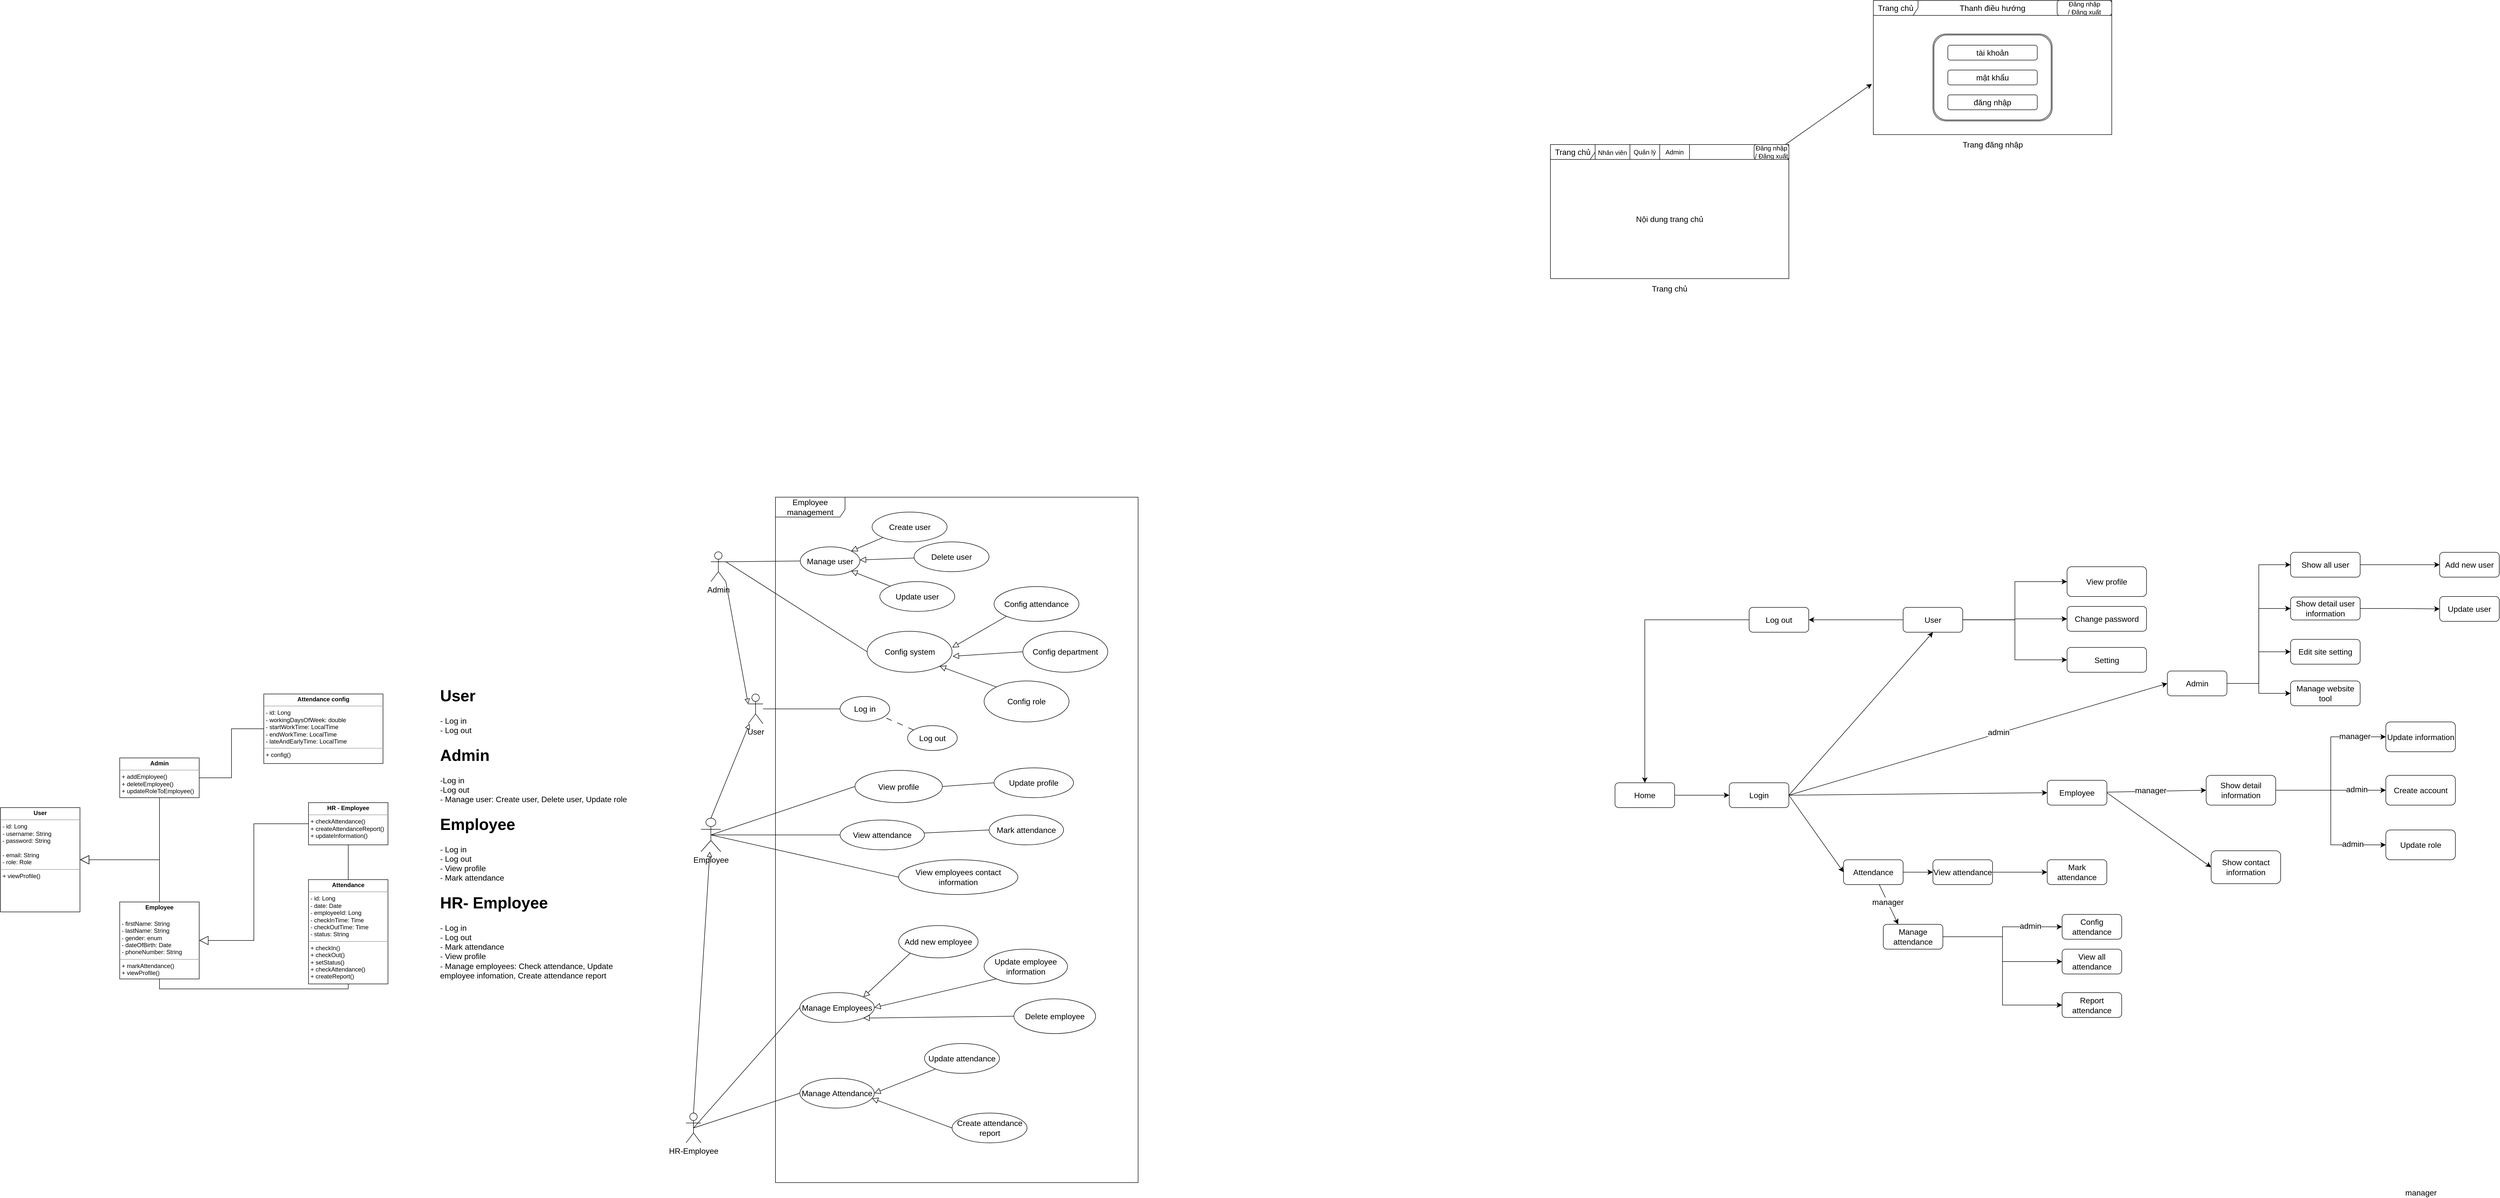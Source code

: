 <mxfile version="21.6.9" type="github">
  <diagram name="Page-1" id="yYdE8fevcW1kotKpUtS1">
    <mxGraphModel dx="3750" dy="1858" grid="1" gridSize="10" guides="1" tooltips="1" connect="1" arrows="1" fold="1" page="0" pageScale="1" pageWidth="850" pageHeight="1100" math="0" shadow="0">
      <root>
        <mxCell id="0" />
        <mxCell id="1" parent="0" />
        <mxCell id="azzmEiPG0c4EjMa-7jpn-20" style="rounded=0;orthogonalLoop=1;jettySize=auto;html=1;entryX=0;entryY=0.333;entryDx=0;entryDy=0;entryPerimeter=0;fontSize=12;startSize=8;endSize=8;endArrow=block;endFill=0;exitX=1;exitY=1;exitDx=0;exitDy=0;exitPerimeter=0;" parent="1" source="azzmEiPG0c4EjMa-7jpn-1" target="azzmEiPG0c4EjMa-7jpn-2" edge="1">
          <mxGeometry relative="1" as="geometry" />
        </mxCell>
        <mxCell id="azzmEiPG0c4EjMa-7jpn-23" style="edgeStyle=none;curved=1;rounded=0;orthogonalLoop=1;jettySize=auto;html=1;exitX=1;exitY=0.333;exitDx=0;exitDy=0;exitPerimeter=0;entryX=0;entryY=0.5;entryDx=0;entryDy=0;fontSize=12;startSize=8;endSize=8;endArrow=none;endFill=0;" parent="1" source="azzmEiPG0c4EjMa-7jpn-1" target="azzmEiPG0c4EjMa-7jpn-22" edge="1">
          <mxGeometry relative="1" as="geometry">
            <mxPoint x="-410" y="633.5" as="sourcePoint" />
          </mxGeometry>
        </mxCell>
        <mxCell id="0ZDP7mP9zb8yZb6EwsvK-36" style="edgeStyle=none;curved=1;rounded=0;orthogonalLoop=1;jettySize=auto;html=1;exitX=1;exitY=0.333;exitDx=0;exitDy=0;exitPerimeter=0;entryX=0;entryY=0.5;entryDx=0;entryDy=0;fontSize=12;startSize=8;endSize=8;endArrow=none;endFill=0;" parent="1" source="azzmEiPG0c4EjMa-7jpn-1" target="0ZDP7mP9zb8yZb6EwsvK-35" edge="1">
          <mxGeometry relative="1" as="geometry" />
        </mxCell>
        <mxCell id="azzmEiPG0c4EjMa-7jpn-1" value="Admin&lt;br&gt;" style="shape=umlActor;verticalLabelPosition=bottom;verticalAlign=top;html=1;outlineConnect=0;fontSize=16;" parent="1" vertex="1">
          <mxGeometry x="-440" y="370" width="30" height="60" as="geometry" />
        </mxCell>
        <mxCell id="azzmEiPG0c4EjMa-7jpn-2" value="User" style="shape=umlActor;verticalLabelPosition=bottom;verticalAlign=top;html=1;outlineConnect=0;fontSize=16;" parent="1" vertex="1">
          <mxGeometry x="-365" y="656.25" width="30" height="60" as="geometry" />
        </mxCell>
        <mxCell id="azzmEiPG0c4EjMa-7jpn-21" style="rounded=0;orthogonalLoop=1;jettySize=auto;html=1;exitX=0.5;exitY=0;exitDx=0;exitDy=0;exitPerimeter=0;fontSize=12;startSize=8;endSize=8;endArrow=block;endFill=0;" parent="1" source="azzmEiPG0c4EjMa-7jpn-5" target="azzmEiPG0c4EjMa-7jpn-2" edge="1">
          <mxGeometry relative="1" as="geometry" />
        </mxCell>
        <mxCell id="0ZDP7mP9zb8yZb6EwsvK-33" style="edgeStyle=none;curved=1;rounded=0;orthogonalLoop=1;jettySize=auto;html=1;exitX=0.5;exitY=0.5;exitDx=0;exitDy=0;exitPerimeter=0;fontSize=12;startSize=8;endSize=8;endArrow=none;endFill=0;" parent="1" source="azzmEiPG0c4EjMa-7jpn-5" target="0ZDP7mP9zb8yZb6EwsvK-32" edge="1">
          <mxGeometry relative="1" as="geometry" />
        </mxCell>
        <mxCell id="iLBCfJWi0I3d8sN683ho-17" style="edgeStyle=none;curved=1;rounded=0;orthogonalLoop=1;jettySize=auto;html=1;exitX=0.5;exitY=0.5;exitDx=0;exitDy=0;exitPerimeter=0;entryX=0;entryY=0.5;entryDx=0;entryDy=0;fontSize=12;startSize=8;endSize=8;endArrow=none;endFill=0;" edge="1" parent="1" source="azzmEiPG0c4EjMa-7jpn-5" target="iLBCfJWi0I3d8sN683ho-16">
          <mxGeometry relative="1" as="geometry" />
        </mxCell>
        <mxCell id="azzmEiPG0c4EjMa-7jpn-5" value="Employee" style="shape=umlActor;verticalLabelPosition=bottom;verticalAlign=top;html=1;outlineConnect=0;fontSize=16;" parent="1" vertex="1">
          <mxGeometry x="-460" y="906.25" width="40" height="67.5" as="geometry" />
        </mxCell>
        <mxCell id="azzmEiPG0c4EjMa-7jpn-19" style="edgeStyle=none;curved=1;rounded=0;orthogonalLoop=1;jettySize=auto;html=1;exitX=0;exitY=0.5;exitDx=0;exitDy=0;fontSize=12;startSize=8;endSize=8;endArrow=none;endFill=0;" parent="1" source="azzmEiPG0c4EjMa-7jpn-10" target="azzmEiPG0c4EjMa-7jpn-2" edge="1">
          <mxGeometry relative="1" as="geometry" />
        </mxCell>
        <mxCell id="azzmEiPG0c4EjMa-7jpn-10" value="Log in" style="ellipse;whiteSpace=wrap;html=1;fontSize=16;" parent="1" vertex="1">
          <mxGeometry x="-180" y="661.25" width="100" height="50" as="geometry" />
        </mxCell>
        <mxCell id="azzmEiPG0c4EjMa-7jpn-17" style="edgeStyle=none;curved=1;rounded=0;orthogonalLoop=1;jettySize=auto;html=1;exitX=0.5;exitY=0;exitDx=0;exitDy=0;exitPerimeter=0;fontSize=12;startSize=8;endSize=8;endArrow=block;endFill=0;" parent="1" source="azzmEiPG0c4EjMa-7jpn-12" target="azzmEiPG0c4EjMa-7jpn-5" edge="1">
          <mxGeometry relative="1" as="geometry">
            <mxPoint x="-357" y="1397.5" as="sourcePoint" />
            <mxPoint x="-357" y="1197.5" as="targetPoint" />
          </mxGeometry>
        </mxCell>
        <mxCell id="iLBCfJWi0I3d8sN683ho-30" style="edgeStyle=none;curved=1;rounded=0;orthogonalLoop=1;jettySize=auto;html=1;exitX=0.5;exitY=0.5;exitDx=0;exitDy=0;exitPerimeter=0;entryX=0;entryY=0.5;entryDx=0;entryDy=0;fontSize=12;startSize=8;endSize=8;endArrow=none;endFill=0;" edge="1" parent="1" source="azzmEiPG0c4EjMa-7jpn-12" target="iLBCfJWi0I3d8sN683ho-23">
          <mxGeometry relative="1" as="geometry" />
        </mxCell>
        <mxCell id="azzmEiPG0c4EjMa-7jpn-12" value="HR-Employee&lt;br&gt;" style="shape=umlActor;verticalLabelPosition=bottom;verticalAlign=top;html=1;outlineConnect=0;fontSize=16;" parent="1" vertex="1">
          <mxGeometry x="-490" y="1500" width="30" height="60" as="geometry" />
        </mxCell>
        <mxCell id="azzmEiPG0c4EjMa-7jpn-13" value="Manage Employees" style="ellipse;whiteSpace=wrap;html=1;fontSize=16;" parent="1" vertex="1">
          <mxGeometry x="-261" y="1257.5" width="150" height="60" as="geometry" />
        </mxCell>
        <mxCell id="azzmEiPG0c4EjMa-7jpn-15" value="" style="endArrow=none;html=1;rounded=0;fontSize=12;startSize=8;endSize=8;curved=1;exitX=0.5;exitY=0.5;exitDx=0;exitDy=0;exitPerimeter=0;entryX=0;entryY=0.5;entryDx=0;entryDy=0;" parent="1" source="azzmEiPG0c4EjMa-7jpn-12" target="azzmEiPG0c4EjMa-7jpn-13" edge="1">
          <mxGeometry width="50" height="50" relative="1" as="geometry">
            <mxPoint x="-291" y="1287.5" as="sourcePoint" />
            <mxPoint x="-241" y="1237.5" as="targetPoint" />
          </mxGeometry>
        </mxCell>
        <mxCell id="azzmEiPG0c4EjMa-7jpn-22" value="Manage user" style="ellipse;whiteSpace=wrap;html=1;fontSize=16;" parent="1" vertex="1">
          <mxGeometry x="-260" y="360" width="120" height="57" as="geometry" />
        </mxCell>
        <mxCell id="azzmEiPG0c4EjMa-7jpn-29" value="Update attendance" style="ellipse;whiteSpace=wrap;html=1;fontSize=16;" parent="1" vertex="1">
          <mxGeometry x="-10" y="1360" width="151" height="60" as="geometry" />
        </mxCell>
        <mxCell id="azzmEiPG0c4EjMa-7jpn-30" style="edgeStyle=none;curved=1;rounded=0;orthogonalLoop=1;jettySize=auto;html=1;exitX=0.5;exitY=1;exitDx=0;exitDy=0;fontSize=12;startSize=8;endSize=8;" parent="1" source="azzmEiPG0c4EjMa-7jpn-13" target="azzmEiPG0c4EjMa-7jpn-13" edge="1">
          <mxGeometry relative="1" as="geometry" />
        </mxCell>
        <mxCell id="azzmEiPG0c4EjMa-7jpn-35" style="edgeStyle=none;curved=1;rounded=0;orthogonalLoop=1;jettySize=auto;html=1;entryX=1;entryY=0.5;entryDx=0;entryDy=0;fontSize=12;startSize=8;endSize=10;endArrow=block;endFill=0;exitX=0;exitY=1;exitDx=0;exitDy=0;" parent="1" source="azzmEiPG0c4EjMa-7jpn-34" target="azzmEiPG0c4EjMa-7jpn-13" edge="1">
          <mxGeometry relative="1" as="geometry" />
        </mxCell>
        <mxCell id="azzmEiPG0c4EjMa-7jpn-34" value="Update employee information" style="ellipse;whiteSpace=wrap;html=1;fontSize=16;" parent="1" vertex="1">
          <mxGeometry x="110" y="1170" width="168" height="70" as="geometry" />
        </mxCell>
        <mxCell id="azzmEiPG0c4EjMa-7jpn-36" value="Create attendance report" style="ellipse;whiteSpace=wrap;html=1;fontSize=16;" parent="1" vertex="1">
          <mxGeometry x="45.5" y="1500" width="151" height="60" as="geometry" />
        </mxCell>
        <mxCell id="azzmEiPG0c4EjMa-7jpn-38" value="Mark attendance" style="ellipse;whiteSpace=wrap;html=1;fontSize=16;" parent="1" vertex="1">
          <mxGeometry x="120" y="900" width="150" height="60" as="geometry" />
        </mxCell>
        <mxCell id="azzmEiPG0c4EjMa-7jpn-48" style="edgeStyle=none;curved=1;rounded=0;orthogonalLoop=1;jettySize=auto;html=1;exitX=0;exitY=1;exitDx=0;exitDy=0;entryX=1;entryY=0;entryDx=0;entryDy=0;fontSize=12;startSize=8;endSize=10;endArrow=block;endFill=0;" parent="1" source="azzmEiPG0c4EjMa-7jpn-44" target="azzmEiPG0c4EjMa-7jpn-22" edge="1">
          <mxGeometry relative="1" as="geometry" />
        </mxCell>
        <mxCell id="azzmEiPG0c4EjMa-7jpn-44" value="Create user" style="ellipse;whiteSpace=wrap;html=1;fontSize=16;" parent="1" vertex="1">
          <mxGeometry x="-115.5" y="290" width="151" height="60" as="geometry" />
        </mxCell>
        <mxCell id="azzmEiPG0c4EjMa-7jpn-49" style="edgeStyle=none;curved=1;rounded=0;orthogonalLoop=1;jettySize=auto;html=1;fontSize=12;startSize=8;endSize=10;endArrow=block;endFill=0;" parent="1" source="azzmEiPG0c4EjMa-7jpn-45" target="azzmEiPG0c4EjMa-7jpn-22" edge="1">
          <mxGeometry relative="1" as="geometry" />
        </mxCell>
        <mxCell id="azzmEiPG0c4EjMa-7jpn-45" value="Delete user" style="ellipse;whiteSpace=wrap;html=1;fontSize=16;" parent="1" vertex="1">
          <mxGeometry x="-31" y="350" width="151" height="60" as="geometry" />
        </mxCell>
        <mxCell id="azzmEiPG0c4EjMa-7jpn-51" style="edgeStyle=none;curved=1;rounded=0;orthogonalLoop=1;jettySize=auto;html=1;fontSize=12;startSize=8;endSize=8;endArrow=none;endFill=0;dashed=1;dashPattern=12 12;" parent="1" source="azzmEiPG0c4EjMa-7jpn-50" target="azzmEiPG0c4EjMa-7jpn-10" edge="1">
          <mxGeometry relative="1" as="geometry" />
        </mxCell>
        <mxCell id="azzmEiPG0c4EjMa-7jpn-50" value="Log out" style="ellipse;whiteSpace=wrap;html=1;fontSize=16;" parent="1" vertex="1">
          <mxGeometry x="-44" y="720" width="100" height="50" as="geometry" />
        </mxCell>
        <mxCell id="azzmEiPG0c4EjMa-7jpn-56" style="edgeStyle=none;curved=1;rounded=0;orthogonalLoop=1;jettySize=auto;html=1;entryX=0.5;entryY=0.5;entryDx=0;entryDy=0;entryPerimeter=0;fontSize=12;startSize=8;endSize=8;endArrow=none;endFill=0;exitX=0;exitY=0.5;exitDx=0;exitDy=0;" parent="1" source="azzmEiPG0c4EjMa-7jpn-55" target="azzmEiPG0c4EjMa-7jpn-5" edge="1">
          <mxGeometry relative="1" as="geometry" />
        </mxCell>
        <mxCell id="iLBCfJWi0I3d8sN683ho-14" style="edgeStyle=none;curved=1;rounded=0;orthogonalLoop=1;jettySize=auto;html=1;exitX=1;exitY=0.5;exitDx=0;exitDy=0;entryX=0;entryY=0.5;entryDx=0;entryDy=0;fontSize=12;startSize=8;endSize=8;endArrow=none;endFill=0;" edge="1" parent="1" source="azzmEiPG0c4EjMa-7jpn-55" target="iLBCfJWi0I3d8sN683ho-13">
          <mxGeometry relative="1" as="geometry" />
        </mxCell>
        <mxCell id="azzmEiPG0c4EjMa-7jpn-55" value="View profile" style="ellipse;whiteSpace=wrap;html=1;fontSize=16;" parent="1" vertex="1">
          <mxGeometry x="-150" y="810" width="176" height="65" as="geometry" />
        </mxCell>
        <mxCell id="azzmEiPG0c4EjMa-7jpn-58" style="edgeStyle=none;curved=1;rounded=0;orthogonalLoop=1;jettySize=auto;html=1;entryX=1;entryY=1;entryDx=0;entryDy=0;fontSize=12;startSize=8;endSize=10;endArrow=block;endFill=0;" parent="1" source="azzmEiPG0c4EjMa-7jpn-57" target="azzmEiPG0c4EjMa-7jpn-22" edge="1">
          <mxGeometry relative="1" as="geometry" />
        </mxCell>
        <mxCell id="azzmEiPG0c4EjMa-7jpn-57" value="Update user" style="ellipse;whiteSpace=wrap;html=1;fontSize=16;" parent="1" vertex="1">
          <mxGeometry x="-100" y="430" width="151" height="60" as="geometry" />
        </mxCell>
        <mxCell id="azzmEiPG0c4EjMa-7jpn-60" value="Employee management" style="shape=umlFrame;whiteSpace=wrap;html=1;pointerEvents=0;fontSize=16;width=140;height=40;" parent="1" vertex="1">
          <mxGeometry x="-310" y="260" width="730" height="1380" as="geometry" />
        </mxCell>
        <mxCell id="azzmEiPG0c4EjMa-7jpn-63" value="&lt;h1 style=&quot;border-color: var(--border-color);&quot;&gt;User&lt;/h1&gt;&lt;div&gt;- Log in&lt;/div&gt;&lt;div&gt;- Log out&lt;/div&gt;&lt;h1&gt;Admin&lt;/h1&gt;&lt;div&gt;-Log in&lt;/div&gt;&lt;div&gt;-Log out&lt;/div&gt;&lt;div&gt;- Manage user: Create user, Delete user, Update role&lt;br&gt;&lt;h1 style=&quot;border-color: var(--border-color);&quot;&gt;Employee&lt;/h1&gt;&lt;/div&gt;&lt;div&gt;- Log in&lt;/div&gt;&lt;div&gt;- Log out&lt;/div&gt;&lt;div&gt;- View profile&lt;/div&gt;&lt;div&gt;- Mark attendance&lt;/div&gt;&lt;div&gt;&lt;h1 style=&quot;border-color: var(--border-color);&quot;&gt;HR- Employee&lt;/h1&gt;&lt;/div&gt;&lt;div&gt;- Log in&lt;/div&gt;&lt;div&gt;- Log out&lt;/div&gt;&lt;div&gt;- Mark attendance&lt;/div&gt;&lt;div&gt;- View profile&lt;/div&gt;&lt;div&gt;- Manage employees: Check attendance, Update employee infomation, Create attendance report&lt;/div&gt;" style="text;html=1;strokeColor=none;fillColor=none;spacing=5;spacingTop=-20;whiteSpace=wrap;overflow=hidden;rounded=0;fontSize=16;" parent="1" vertex="1">
          <mxGeometry x="-990" y="630" width="410" height="620" as="geometry" />
        </mxCell>
        <mxCell id="0ZDP7mP9zb8yZb6EwsvK-1" value="&lt;p style=&quot;margin:0px;margin-top:4px;text-align:center;&quot;&gt;&lt;b&gt;User&lt;/b&gt;&lt;/p&gt;&lt;hr size=&quot;1&quot;&gt;&lt;p style=&quot;margin:0px;margin-left:4px;&quot;&gt;- id: Long&lt;/p&gt;&lt;p style=&quot;margin:0px;margin-left:4px;&quot;&gt;- username: String&lt;/p&gt;&lt;p style=&quot;margin:0px;margin-left:4px;&quot;&gt;- password: String&lt;/p&gt;&lt;p style=&quot;margin:0px;margin-left:4px;&quot;&gt;&lt;br&gt;&lt;/p&gt;&lt;p style=&quot;margin:0px;margin-left:4px;&quot;&gt;- email: String&lt;/p&gt;&lt;p style=&quot;margin:0px;margin-left:4px;&quot;&gt;- role: Role&lt;/p&gt;&lt;hr size=&quot;1&quot;&gt;&lt;p style=&quot;margin:0px;margin-left:4px;&quot;&gt;+ viewProfile()&lt;/p&gt;" style="verticalAlign=top;align=left;overflow=fill;fontSize=12;fontFamily=Helvetica;html=1;whiteSpace=wrap;" parent="1" vertex="1">
          <mxGeometry x="-1870" y="885" width="160" height="210" as="geometry" />
        </mxCell>
        <mxCell id="0ZDP7mP9zb8yZb6EwsvK-38" style="edgeStyle=orthogonalEdgeStyle;rounded=0;orthogonalLoop=1;jettySize=auto;html=1;exitX=1;exitY=0.5;exitDx=0;exitDy=0;entryX=0;entryY=0.5;entryDx=0;entryDy=0;fontSize=12;startSize=8;endSize=8;endArrow=none;endFill=0;" parent="1" source="0ZDP7mP9zb8yZb6EwsvK-2" target="0ZDP7mP9zb8yZb6EwsvK-37" edge="1">
          <mxGeometry relative="1" as="geometry" />
        </mxCell>
        <mxCell id="0ZDP7mP9zb8yZb6EwsvK-2" value="&lt;p style=&quot;margin:0px;margin-top:4px;text-align:center;&quot;&gt;&lt;b&gt;Admin&lt;/b&gt;&lt;/p&gt;&lt;hr size=&quot;1&quot;&gt;&lt;p style=&quot;margin:0px;margin-left:4px;&quot;&gt;+ addEmployee()&lt;/p&gt;&lt;p style=&quot;margin:0px;margin-left:4px;&quot;&gt;+ deleteEmployee()&lt;br&gt;&lt;/p&gt;&lt;p style=&quot;margin:0px;margin-left:4px;&quot;&gt;+ updateRoleToEmployee()&lt;br&gt;&lt;/p&gt;" style="verticalAlign=top;align=left;overflow=fill;fontSize=12;fontFamily=Helvetica;html=1;whiteSpace=wrap;" parent="1" vertex="1">
          <mxGeometry x="-1630" y="785" width="160" height="80" as="geometry" />
        </mxCell>
        <mxCell id="0ZDP7mP9zb8yZb6EwsvK-3" value="&lt;p style=&quot;margin:0px;margin-top:4px;text-align:center;&quot;&gt;&lt;b&gt;Employee&lt;/b&gt;&lt;/p&gt;&lt;p style=&quot;margin:0px;margin-top:4px;text-align:center;&quot;&gt;&lt;b&gt;&lt;br&gt;&lt;/b&gt;&lt;/p&gt;&lt;p style=&quot;border-color: var(--border-color); margin: 0px 0px 0px 4px;&quot;&gt;- firstName: String&lt;/p&gt;&lt;p style=&quot;border-color: var(--border-color); margin: 0px 0px 0px 4px;&quot;&gt;- lastName: String&lt;/p&gt;&lt;p style=&quot;border-color: var(--border-color); margin: 0px 0px 0px 4px;&quot;&gt;- gender: enum&lt;/p&gt;&lt;p style=&quot;border-color: var(--border-color); margin: 0px 0px 0px 4px;&quot;&gt;- dateOfBirth: Date&lt;/p&gt;&lt;p style=&quot;border-color: var(--border-color); margin: 0px 0px 0px 4px;&quot;&gt;- phoneNumber: String&lt;/p&gt;&lt;hr size=&quot;1&quot;&gt;&lt;p style=&quot;margin:0px;margin-left:4px;&quot;&gt;+ markAttendance()&lt;/p&gt;&lt;p style=&quot;margin:0px;margin-left:4px;&quot;&gt;+ viewProfile()&lt;/p&gt;" style="verticalAlign=top;align=left;overflow=fill;fontSize=12;fontFamily=Helvetica;html=1;whiteSpace=wrap;" parent="1" vertex="1">
          <mxGeometry x="-1630" y="1075" width="160" height="155" as="geometry" />
        </mxCell>
        <mxCell id="0ZDP7mP9zb8yZb6EwsvK-4" value="&lt;p style=&quot;margin:0px;margin-top:4px;text-align:center;&quot;&gt;&lt;b&gt;HR - Employee&lt;/b&gt;&lt;/p&gt;&lt;hr size=&quot;1&quot;&gt;&lt;p style=&quot;margin:0px;margin-left:4px;&quot;&gt;&lt;span style=&quot;background-color: initial;&quot;&gt;+ checkAttendance()&lt;/span&gt;&lt;br&gt;&lt;/p&gt;&lt;p style=&quot;margin:0px;margin-left:4px;&quot;&gt;+ createAttendanceReport()&lt;/p&gt;&lt;p style=&quot;margin:0px;margin-left:4px;&quot;&gt;+ updateInformation()&lt;/p&gt;" style="verticalAlign=top;align=left;overflow=fill;fontSize=12;fontFamily=Helvetica;html=1;whiteSpace=wrap;" parent="1" vertex="1">
          <mxGeometry x="-1250" y="875" width="160" height="85" as="geometry" />
        </mxCell>
        <mxCell id="0ZDP7mP9zb8yZb6EwsvK-5" value="&lt;p style=&quot;margin:0px;margin-top:4px;text-align:center;&quot;&gt;&lt;b&gt;Attendance&lt;/b&gt;&lt;/p&gt;&lt;hr size=&quot;1&quot;&gt;&lt;p style=&quot;margin:0px;margin-left:4px;&quot;&gt;- id: Long&lt;/p&gt;&lt;p style=&quot;margin:0px;margin-left:4px;&quot;&gt;- date: Date&lt;/p&gt;&lt;p style=&quot;margin:0px;margin-left:4px;&quot;&gt;- employeeId: Long&lt;/p&gt;&lt;p style=&quot;margin:0px;margin-left:4px;&quot;&gt;- checkInTime: Time&lt;/p&gt;&lt;p style=&quot;margin:0px;margin-left:4px;&quot;&gt;- checkOutTime: Time&lt;/p&gt;&lt;p style=&quot;margin:0px;margin-left:4px;&quot;&gt;- status: String&lt;/p&gt;&lt;hr size=&quot;1&quot;&gt;&lt;p style=&quot;margin:0px;margin-left:4px;&quot;&gt;+ checkIn()&lt;/p&gt;&lt;p style=&quot;margin:0px;margin-left:4px;&quot;&gt;+ checkOut()&lt;/p&gt;&lt;p style=&quot;margin:0px;margin-left:4px;&quot;&gt;+ setStatus()&lt;/p&gt;&lt;p style=&quot;margin:0px;margin-left:4px;&quot;&gt;+ checkAttendance()&lt;/p&gt;&lt;p style=&quot;margin:0px;margin-left:4px;&quot;&gt;+ createReport()&lt;/p&gt;" style="verticalAlign=top;align=left;overflow=fill;fontSize=12;fontFamily=Helvetica;html=1;whiteSpace=wrap;" parent="1" vertex="1">
          <mxGeometry x="-1250" y="1030" width="160" height="210" as="geometry" />
        </mxCell>
        <mxCell id="0ZDP7mP9zb8yZb6EwsvK-24" value="" style="endArrow=block;endSize=16;endFill=0;html=1;rounded=0;fontSize=12;exitX=0.5;exitY=1;exitDx=0;exitDy=0;entryX=1;entryY=0.5;entryDx=0;entryDy=0;edgeStyle=orthogonalEdgeStyle;" parent="1" source="0ZDP7mP9zb8yZb6EwsvK-2" target="0ZDP7mP9zb8yZb6EwsvK-1" edge="1">
          <mxGeometry width="160" relative="1" as="geometry">
            <mxPoint x="-1280" y="925" as="sourcePoint" />
            <mxPoint x="-1420" y="815" as="targetPoint" />
          </mxGeometry>
        </mxCell>
        <mxCell id="0ZDP7mP9zb8yZb6EwsvK-25" value="" style="endArrow=block;endSize=16;endFill=0;html=1;rounded=0;fontSize=12;exitX=0.5;exitY=0;exitDx=0;exitDy=0;entryX=1;entryY=0.5;entryDx=0;entryDy=0;edgeStyle=orthogonalEdgeStyle;" parent="1" source="0ZDP7mP9zb8yZb6EwsvK-3" target="0ZDP7mP9zb8yZb6EwsvK-1" edge="1">
          <mxGeometry width="160" relative="1" as="geometry">
            <mxPoint x="-1560" y="945" as="sourcePoint" />
            <mxPoint x="-1680" y="1045" as="targetPoint" />
          </mxGeometry>
        </mxCell>
        <mxCell id="0ZDP7mP9zb8yZb6EwsvK-28" value="" style="endArrow=block;endSize=16;endFill=0;html=1;rounded=0;fontSize=12;exitX=0;exitY=0.5;exitDx=0;exitDy=0;entryX=1;entryY=0.5;entryDx=0;entryDy=0;edgeStyle=orthogonalEdgeStyle;" parent="1" source="0ZDP7mP9zb8yZb6EwsvK-4" target="0ZDP7mP9zb8yZb6EwsvK-3" edge="1">
          <mxGeometry width="160" relative="1" as="geometry">
            <mxPoint x="-1250" y="950" as="sourcePoint" />
            <mxPoint x="-1250" y="875" as="targetPoint" />
          </mxGeometry>
        </mxCell>
        <mxCell id="0ZDP7mP9zb8yZb6EwsvK-30" value="" style="endArrow=none;endFill=0;endSize=12;html=1;rounded=0;fontSize=12;entryX=0.5;entryY=1;entryDx=0;entryDy=0;exitX=0.5;exitY=1;exitDx=0;exitDy=0;edgeStyle=orthogonalEdgeStyle;" parent="1" source="0ZDP7mP9zb8yZb6EwsvK-5" target="0ZDP7mP9zb8yZb6EwsvK-3" edge="1">
          <mxGeometry width="160" relative="1" as="geometry">
            <mxPoint x="-1380" y="1115" as="sourcePoint" />
            <mxPoint x="-1220" y="1115" as="targetPoint" />
          </mxGeometry>
        </mxCell>
        <mxCell id="0ZDP7mP9zb8yZb6EwsvK-31" value="" style="endArrow=none;endFill=0;endSize=12;html=1;rounded=0;fontSize=12;entryX=0.5;entryY=1;entryDx=0;entryDy=0;edgeStyle=orthogonalEdgeStyle;" parent="1" source="0ZDP7mP9zb8yZb6EwsvK-5" target="0ZDP7mP9zb8yZb6EwsvK-4" edge="1">
          <mxGeometry width="160" relative="1" as="geometry">
            <mxPoint x="-1100" y="1210" as="sourcePoint" />
            <mxPoint x="-1130" y="1105" as="targetPoint" />
          </mxGeometry>
        </mxCell>
        <mxCell id="iLBCfJWi0I3d8sN683ho-15" style="edgeStyle=none;curved=1;rounded=0;orthogonalLoop=1;jettySize=auto;html=1;entryX=0;entryY=0.5;entryDx=0;entryDy=0;fontSize=12;startSize=8;endSize=8;endArrow=none;endFill=0;" edge="1" parent="1" source="0ZDP7mP9zb8yZb6EwsvK-32" target="azzmEiPG0c4EjMa-7jpn-38">
          <mxGeometry relative="1" as="geometry" />
        </mxCell>
        <mxCell id="0ZDP7mP9zb8yZb6EwsvK-32" value="View attendance" style="ellipse;whiteSpace=wrap;html=1;fontSize=16;" parent="1" vertex="1">
          <mxGeometry x="-180" y="910" width="170" height="60" as="geometry" />
        </mxCell>
        <mxCell id="0ZDP7mP9zb8yZb6EwsvK-35" value="Config system" style="ellipse;whiteSpace=wrap;html=1;fontSize=16;" parent="1" vertex="1">
          <mxGeometry x="-125.5" y="530" width="171" height="82.5" as="geometry" />
        </mxCell>
        <mxCell id="0ZDP7mP9zb8yZb6EwsvK-37" value="&lt;p style=&quot;margin:0px;margin-top:4px;text-align:center;&quot;&gt;&lt;b&gt;Attendance config&lt;/b&gt;&lt;/p&gt;&lt;hr size=&quot;1&quot;&gt;&lt;p style=&quot;margin:0px;margin-left:4px;&quot;&gt;- id: Long&lt;/p&gt;&lt;p style=&quot;margin:0px;margin-left:4px;&quot;&gt;- workingDaysOfWeek: double&lt;/p&gt;&lt;p style=&quot;margin:0px;margin-left:4px;&quot;&gt;&lt;span style=&quot;background-color: initial;&quot;&gt;- startWorkTime: LocalTime&lt;/span&gt;&lt;br&gt;&lt;/p&gt;&lt;p style=&quot;border-color: var(--border-color); margin: 0px 0px 0px 4px;&quot;&gt;- endWorkTime: LocalTime&lt;/p&gt;&lt;p style=&quot;border-color: var(--border-color); margin: 0px 0px 0px 4px;&quot;&gt;- lateAndEarlyTime: LocalTime&lt;/p&gt;&lt;hr size=&quot;1&quot;&gt;&lt;p style=&quot;margin:0px;margin-left:4px;&quot;&gt;+ config()&lt;/p&gt;" style="verticalAlign=top;align=left;overflow=fill;fontSize=12;fontFamily=Helvetica;html=1;whiteSpace=wrap;" parent="1" vertex="1">
          <mxGeometry x="-1340" y="656.25" width="240" height="140" as="geometry" />
        </mxCell>
        <mxCell id="iLBCfJWi0I3d8sN683ho-5" value="Config attendance" style="ellipse;whiteSpace=wrap;html=1;fontSize=16;" vertex="1" parent="1">
          <mxGeometry x="130" y="440" width="171" height="70" as="geometry" />
        </mxCell>
        <mxCell id="iLBCfJWi0I3d8sN683ho-6" style="edgeStyle=none;curved=1;rounded=0;orthogonalLoop=1;jettySize=auto;html=1;entryX=1.003;entryY=0.395;entryDx=0;entryDy=0;fontSize=12;startSize=8;endSize=10;endArrow=block;endFill=0;exitX=0;exitY=1;exitDx=0;exitDy=0;entryPerimeter=0;" edge="1" parent="1" source="iLBCfJWi0I3d8sN683ho-5" target="0ZDP7mP9zb8yZb6EwsvK-35">
          <mxGeometry relative="1" as="geometry">
            <mxPoint x="-69" y="449" as="sourcePoint" />
            <mxPoint x="-147" y="419" as="targetPoint" />
          </mxGeometry>
        </mxCell>
        <mxCell id="iLBCfJWi0I3d8sN683ho-7" value="Config department" style="ellipse;whiteSpace=wrap;html=1;fontSize=16;" vertex="1" parent="1">
          <mxGeometry x="188" y="530" width="171" height="82.5" as="geometry" />
        </mxCell>
        <mxCell id="iLBCfJWi0I3d8sN683ho-8" style="edgeStyle=none;curved=1;rounded=0;orthogonalLoop=1;jettySize=auto;html=1;entryX=1.008;entryY=0.61;entryDx=0;entryDy=0;fontSize=12;startSize=8;endSize=10;endArrow=block;endFill=0;exitX=0;exitY=0.5;exitDx=0;exitDy=0;entryPerimeter=0;" edge="1" parent="1" source="iLBCfJWi0I3d8sN683ho-7" target="0ZDP7mP9zb8yZb6EwsvK-35">
          <mxGeometry relative="1" as="geometry">
            <mxPoint x="165" y="510" as="sourcePoint" />
            <mxPoint x="56" y="573" as="targetPoint" />
          </mxGeometry>
        </mxCell>
        <mxCell id="iLBCfJWi0I3d8sN683ho-9" value="Config role" style="ellipse;whiteSpace=wrap;html=1;fontSize=16;" vertex="1" parent="1">
          <mxGeometry x="110" y="630" width="171" height="82.5" as="geometry" />
        </mxCell>
        <mxCell id="iLBCfJWi0I3d8sN683ho-10" style="edgeStyle=none;curved=1;rounded=0;orthogonalLoop=1;jettySize=auto;html=1;entryX=1;entryY=1;entryDx=0;entryDy=0;fontSize=12;startSize=8;endSize=10;endArrow=block;endFill=0;exitX=0;exitY=0;exitDx=0;exitDy=0;" edge="1" parent="1" source="iLBCfJWi0I3d8sN683ho-9" target="0ZDP7mP9zb8yZb6EwsvK-35">
          <mxGeometry relative="1" as="geometry">
            <mxPoint x="198" y="581" as="sourcePoint" />
            <mxPoint x="57" y="590" as="targetPoint" />
          </mxGeometry>
        </mxCell>
        <mxCell id="iLBCfJWi0I3d8sN683ho-13" value="Update profile" style="ellipse;whiteSpace=wrap;html=1;fontSize=16;" vertex="1" parent="1">
          <mxGeometry x="130" y="805" width="160" height="60" as="geometry" />
        </mxCell>
        <mxCell id="iLBCfJWi0I3d8sN683ho-16" value="View employees contact information" style="ellipse;whiteSpace=wrap;html=1;fontSize=16;" vertex="1" parent="1">
          <mxGeometry x="-62" y="990" width="240" height="70" as="geometry" />
        </mxCell>
        <mxCell id="iLBCfJWi0I3d8sN683ho-18" value="Add new employee" style="ellipse;whiteSpace=wrap;html=1;fontSize=16;" vertex="1" parent="1">
          <mxGeometry x="-62" y="1122.5" width="160" height="65" as="geometry" />
        </mxCell>
        <mxCell id="iLBCfJWi0I3d8sN683ho-19" style="edgeStyle=none;curved=1;rounded=0;orthogonalLoop=1;jettySize=auto;html=1;entryX=1;entryY=0;entryDx=0;entryDy=0;fontSize=12;startSize=8;endSize=10;endArrow=block;endFill=0;exitX=0;exitY=1;exitDx=0;exitDy=0;" edge="1" parent="1" source="iLBCfJWi0I3d8sN683ho-18" target="azzmEiPG0c4EjMa-7jpn-13">
          <mxGeometry relative="1" as="geometry">
            <mxPoint x="-27.5" y="1212" as="sourcePoint" />
            <mxPoint x="-162.5" y="1240" as="targetPoint" />
          </mxGeometry>
        </mxCell>
        <mxCell id="iLBCfJWi0I3d8sN683ho-21" value="Delete employee" style="ellipse;whiteSpace=wrap;html=1;fontSize=16;" vertex="1" parent="1">
          <mxGeometry x="170" y="1270" width="164.5" height="70" as="geometry" />
        </mxCell>
        <mxCell id="iLBCfJWi0I3d8sN683ho-22" style="edgeStyle=none;curved=1;rounded=0;orthogonalLoop=1;jettySize=auto;html=1;entryX=1;entryY=1;entryDx=0;entryDy=0;fontSize=12;startSize=8;endSize=10;endArrow=block;endFill=0;exitX=0;exitY=0.5;exitDx=0;exitDy=0;" edge="1" parent="1" source="iLBCfJWi0I3d8sN683ho-21" target="azzmEiPG0c4EjMa-7jpn-13">
          <mxGeometry relative="1" as="geometry">
            <mxPoint x="114" y="1257" as="sourcePoint" />
            <mxPoint x="-101" y="1298" as="targetPoint" />
          </mxGeometry>
        </mxCell>
        <mxCell id="iLBCfJWi0I3d8sN683ho-23" value="Manage Attendance" style="ellipse;whiteSpace=wrap;html=1;fontSize=16;" vertex="1" parent="1">
          <mxGeometry x="-261" y="1430" width="150" height="60" as="geometry" />
        </mxCell>
        <mxCell id="iLBCfJWi0I3d8sN683ho-25" style="edgeStyle=none;curved=1;rounded=0;orthogonalLoop=1;jettySize=auto;html=1;entryX=1;entryY=0.5;entryDx=0;entryDy=0;fontSize=12;startSize=8;endSize=10;endArrow=block;endFill=0;exitX=0;exitY=1;exitDx=0;exitDy=0;" edge="1" parent="1" source="azzmEiPG0c4EjMa-7jpn-29" target="iLBCfJWi0I3d8sN683ho-23">
          <mxGeometry relative="1" as="geometry">
            <mxPoint x="-44" y="1390" as="sourcePoint" />
            <mxPoint x="-138" y="1478" as="targetPoint" />
          </mxGeometry>
        </mxCell>
        <mxCell id="iLBCfJWi0I3d8sN683ho-28" style="edgeStyle=none;curved=1;rounded=0;orthogonalLoop=1;jettySize=auto;html=1;entryX=0.968;entryY=0.674;entryDx=0;entryDy=0;fontSize=12;startSize=8;endSize=10;endArrow=block;endFill=0;exitX=0;exitY=0.5;exitDx=0;exitDy=0;entryPerimeter=0;" edge="1" parent="1" source="azzmEiPG0c4EjMa-7jpn-36" target="iLBCfJWi0I3d8sN683ho-23">
          <mxGeometry relative="1" as="geometry">
            <mxPoint x="22" y="1421" as="sourcePoint" />
            <mxPoint x="-101" y="1470" as="targetPoint" />
          </mxGeometry>
        </mxCell>
        <mxCell id="iLBCfJWi0I3d8sN683ho-41" style="edgeStyle=none;curved=1;rounded=0;orthogonalLoop=1;jettySize=auto;html=1;entryX=-0.006;entryY=0.622;entryDx=0;entryDy=0;entryPerimeter=0;fontSize=12;startSize=8;endSize=8;exitX=0.864;exitY=0.061;exitDx=0;exitDy=0;exitPerimeter=0;" edge="1" parent="1" source="iLBCfJWi0I3d8sN683ho-33" target="iLBCfJWi0I3d8sN683ho-39">
          <mxGeometry relative="1" as="geometry" />
        </mxCell>
        <mxCell id="iLBCfJWi0I3d8sN683ho-57" value="" style="group" vertex="1" connectable="0" parent="1">
          <mxGeometry x="1250" y="-450" width="480" height="300" as="geometry" />
        </mxCell>
        <mxCell id="iLBCfJWi0I3d8sN683ho-52" value="" style="group;fontSize=13;" vertex="1" connectable="0" parent="iLBCfJWi0I3d8sN683ho-57">
          <mxGeometry width="480" height="270" as="geometry" />
        </mxCell>
        <mxCell id="iLBCfJWi0I3d8sN683ho-32" value="" style="html=1;whiteSpace=wrap;fontSize=16;" vertex="1" parent="iLBCfJWi0I3d8sN683ho-52">
          <mxGeometry width="480" height="30" as="geometry" />
        </mxCell>
        <mxCell id="iLBCfJWi0I3d8sN683ho-3" value="Trang chủ" style="shape=umlFrame;whiteSpace=wrap;html=1;pointerEvents=0;fontSize=16;width=90;height=30;" vertex="1" parent="iLBCfJWi0I3d8sN683ho-52">
          <mxGeometry width="480" height="270" as="geometry" />
        </mxCell>
        <mxCell id="iLBCfJWi0I3d8sN683ho-33" value="&lt;font style=&quot;font-size: 13px;&quot;&gt;Đăng nhập&lt;br style=&quot;font-size: 13px;&quot;&gt;/ Đăng xuất&lt;/font&gt;" style="rounded=1;whiteSpace=wrap;html=1;fontSize=13;" vertex="1" parent="iLBCfJWi0I3d8sN683ho-52">
          <mxGeometry x="410" width="70" height="30" as="geometry" />
        </mxCell>
        <mxCell id="iLBCfJWi0I3d8sN683ho-51" value="Nội dung trang chủ" style="rounded=0;whiteSpace=wrap;html=1;fontSize=16;" vertex="1" parent="iLBCfJWi0I3d8sN683ho-52">
          <mxGeometry y="30" width="480" height="240" as="geometry" />
        </mxCell>
        <mxCell id="iLBCfJWi0I3d8sN683ho-61" value="&lt;font style=&quot;font-size: 13px;&quot;&gt;Nhân viên&lt;/font&gt;" style="rounded=0;whiteSpace=wrap;html=1;fontSize=16;" vertex="1" parent="iLBCfJWi0I3d8sN683ho-52">
          <mxGeometry x="90" width="70" height="30" as="geometry" />
        </mxCell>
        <mxCell id="iLBCfJWi0I3d8sN683ho-62" value="&lt;font style=&quot;font-size: 13px;&quot;&gt;Quản lý&lt;/font&gt;" style="rounded=0;whiteSpace=wrap;html=1;fontSize=13;" vertex="1" parent="iLBCfJWi0I3d8sN683ho-52">
          <mxGeometry x="160" width="60" height="30" as="geometry" />
        </mxCell>
        <mxCell id="iLBCfJWi0I3d8sN683ho-81" value="&lt;font style=&quot;font-size: 13px;&quot;&gt;Admin&lt;/font&gt;" style="rounded=0;whiteSpace=wrap;html=1;fontSize=13;" vertex="1" parent="iLBCfJWi0I3d8sN683ho-52">
          <mxGeometry x="220" width="60" height="30" as="geometry" />
        </mxCell>
        <mxCell id="iLBCfJWi0I3d8sN683ho-55" value="Trang chủ" style="text;html=1;strokeColor=none;fillColor=none;align=center;verticalAlign=middle;whiteSpace=wrap;rounded=0;fontSize=16;" vertex="1" parent="iLBCfJWi0I3d8sN683ho-57">
          <mxGeometry x="195" y="280" width="90" height="20" as="geometry" />
        </mxCell>
        <mxCell id="iLBCfJWi0I3d8sN683ho-59" value="" style="group" vertex="1" connectable="0" parent="1">
          <mxGeometry x="1900" y="-740" width="480" height="300" as="geometry" />
        </mxCell>
        <mxCell id="iLBCfJWi0I3d8sN683ho-50" value="" style="group" vertex="1" connectable="0" parent="iLBCfJWi0I3d8sN683ho-59">
          <mxGeometry width="480" height="270" as="geometry" />
        </mxCell>
        <mxCell id="iLBCfJWi0I3d8sN683ho-53" value="" style="rounded=0;whiteSpace=wrap;html=1;fontSize=16;" vertex="1" parent="iLBCfJWi0I3d8sN683ho-50">
          <mxGeometry y="30" width="480" height="240" as="geometry" />
        </mxCell>
        <mxCell id="iLBCfJWi0I3d8sN683ho-49" value="" style="shape=ext;double=1;rounded=1;whiteSpace=wrap;html=1;fontSize=16;" vertex="1" parent="iLBCfJWi0I3d8sN683ho-50">
          <mxGeometry x="120" y="67.5" width="240" height="175" as="geometry" />
        </mxCell>
        <mxCell id="iLBCfJWi0I3d8sN683ho-38" value="Thanh điều hướng" style="html=1;whiteSpace=wrap;fontSize=16;" vertex="1" parent="iLBCfJWi0I3d8sN683ho-50">
          <mxGeometry width="480" height="30" as="geometry" />
        </mxCell>
        <mxCell id="iLBCfJWi0I3d8sN683ho-39" value="Trang chủ" style="shape=umlFrame;whiteSpace=wrap;html=1;pointerEvents=0;fontSize=16;width=90;height=30;" vertex="1" parent="iLBCfJWi0I3d8sN683ho-50">
          <mxGeometry width="480" height="270" as="geometry" />
        </mxCell>
        <mxCell id="iLBCfJWi0I3d8sN683ho-40" value="&lt;font style=&quot;font-size: 13px;&quot;&gt;Đăng nhập&lt;br style=&quot;font-size: 13px;&quot;&gt;/ Đăng xuất&lt;/font&gt;" style="rounded=1;whiteSpace=wrap;html=1;fontSize=13;" vertex="1" parent="iLBCfJWi0I3d8sN683ho-50">
          <mxGeometry x="370" width="110" height="30" as="geometry" />
        </mxCell>
        <mxCell id="iLBCfJWi0I3d8sN683ho-43" value="tài khoản" style="rounded=1;whiteSpace=wrap;html=1;fontSize=16;" vertex="1" parent="iLBCfJWi0I3d8sN683ho-50">
          <mxGeometry x="150" y="90" width="180" height="30" as="geometry" />
        </mxCell>
        <mxCell id="iLBCfJWi0I3d8sN683ho-44" value="mật khẩu" style="rounded=1;whiteSpace=wrap;html=1;fontSize=16;" vertex="1" parent="iLBCfJWi0I3d8sN683ho-50">
          <mxGeometry x="150" y="140" width="180" height="30" as="geometry" />
        </mxCell>
        <mxCell id="iLBCfJWi0I3d8sN683ho-45" value="đăng nhập" style="rounded=1;whiteSpace=wrap;html=1;fontSize=16;" vertex="1" parent="iLBCfJWi0I3d8sN683ho-50">
          <mxGeometry x="150" y="190" width="180" height="30" as="geometry" />
        </mxCell>
        <mxCell id="iLBCfJWi0I3d8sN683ho-58" value="Trang đăng nhập" style="text;html=1;strokeColor=none;fillColor=none;align=center;verticalAlign=middle;whiteSpace=wrap;rounded=0;fontSize=16;" vertex="1" parent="iLBCfJWi0I3d8sN683ho-59">
          <mxGeometry x="172.5" y="280" width="135" height="20" as="geometry" />
        </mxCell>
        <mxCell id="iLBCfJWi0I3d8sN683ho-90" style="edgeStyle=none;curved=1;rounded=0;orthogonalLoop=1;jettySize=auto;html=1;entryX=0;entryY=0.5;entryDx=0;entryDy=0;fontSize=12;startSize=8;endSize=8;exitX=1;exitY=0.5;exitDx=0;exitDy=0;" edge="1" parent="1" source="iLBCfJWi0I3d8sN683ho-83" target="iLBCfJWi0I3d8sN683ho-85">
          <mxGeometry relative="1" as="geometry" />
        </mxCell>
        <mxCell id="iLBCfJWi0I3d8sN683ho-114" style="edgeStyle=none;curved=1;rounded=0;orthogonalLoop=1;jettySize=auto;html=1;exitX=1;exitY=0.5;exitDx=0;exitDy=0;entryX=0.5;entryY=1;entryDx=0;entryDy=0;fontSize=12;startSize=8;endSize=8;" edge="1" parent="1" source="iLBCfJWi0I3d8sN683ho-83" target="iLBCfJWi0I3d8sN683ho-113">
          <mxGeometry relative="1" as="geometry" />
        </mxCell>
        <mxCell id="iLBCfJWi0I3d8sN683ho-131" style="edgeStyle=none;curved=1;rounded=0;orthogonalLoop=1;jettySize=auto;html=1;entryX=0;entryY=0.5;entryDx=0;entryDy=0;fontSize=12;startSize=8;endSize=8;exitX=1;exitY=0.5;exitDx=0;exitDy=0;" edge="1" parent="1" source="iLBCfJWi0I3d8sN683ho-83" target="iLBCfJWi0I3d8sN683ho-87">
          <mxGeometry relative="1" as="geometry" />
        </mxCell>
        <mxCell id="iLBCfJWi0I3d8sN683ho-132" value="admin" style="edgeLabel;html=1;align=center;verticalAlign=middle;resizable=0;points=[];fontSize=16;" vertex="1" connectable="0" parent="iLBCfJWi0I3d8sN683ho-131">
          <mxGeometry x="0.106" y="1" relative="1" as="geometry">
            <mxPoint x="1" y="-2" as="offset" />
          </mxGeometry>
        </mxCell>
        <mxCell id="iLBCfJWi0I3d8sN683ho-173" style="edgeStyle=none;curved=1;rounded=0;orthogonalLoop=1;jettySize=auto;html=1;entryX=0;entryY=0.5;entryDx=0;entryDy=0;fontSize=12;startSize=8;endSize=8;exitX=1;exitY=0.5;exitDx=0;exitDy=0;" edge="1" parent="1" source="iLBCfJWi0I3d8sN683ho-83" target="iLBCfJWi0I3d8sN683ho-156">
          <mxGeometry relative="1" as="geometry" />
        </mxCell>
        <mxCell id="iLBCfJWi0I3d8sN683ho-83" value="Login" style="rounded=1;whiteSpace=wrap;html=1;fontSize=16;" vertex="1" parent="1">
          <mxGeometry x="1610" y="835" width="120" height="50" as="geometry" />
        </mxCell>
        <mxCell id="iLBCfJWi0I3d8sN683ho-145" style="edgeStyle=none;curved=1;rounded=0;orthogonalLoop=1;jettySize=auto;html=1;fontSize=12;startSize=8;endSize=8;" edge="1" parent="1" source="iLBCfJWi0I3d8sN683ho-84" target="iLBCfJWi0I3d8sN683ho-83">
          <mxGeometry relative="1" as="geometry" />
        </mxCell>
        <mxCell id="iLBCfJWi0I3d8sN683ho-84" value="Home" style="rounded=1;whiteSpace=wrap;html=1;fontSize=16;" vertex="1" parent="1">
          <mxGeometry x="1380" y="835" width="120" height="50" as="geometry" />
        </mxCell>
        <mxCell id="iLBCfJWi0I3d8sN683ho-96" style="edgeStyle=none;curved=1;rounded=0;orthogonalLoop=1;jettySize=auto;html=1;entryX=0;entryY=0.5;entryDx=0;entryDy=0;fontSize=12;startSize=8;endSize=8;exitX=1;exitY=0.5;exitDx=0;exitDy=0;" edge="1" parent="1" source="iLBCfJWi0I3d8sN683ho-85" target="iLBCfJWi0I3d8sN683ho-91">
          <mxGeometry relative="1" as="geometry" />
        </mxCell>
        <mxCell id="iLBCfJWi0I3d8sN683ho-98" style="edgeStyle=none;curved=1;rounded=0;orthogonalLoop=1;jettySize=auto;html=1;entryX=0;entryY=0.5;entryDx=0;entryDy=0;fontSize=12;startSize=8;endSize=8;" edge="1" parent="1" source="iLBCfJWi0I3d8sN683ho-85" target="iLBCfJWi0I3d8sN683ho-92">
          <mxGeometry relative="1" as="geometry" />
        </mxCell>
        <mxCell id="iLBCfJWi0I3d8sN683ho-100" value="manager" style="edgeLabel;html=1;align=center;verticalAlign=middle;resizable=0;points=[];fontSize=16;" vertex="1" connectable="0" parent="iLBCfJWi0I3d8sN683ho-98">
          <mxGeometry x="-0.265" y="-3" relative="1" as="geometry">
            <mxPoint x="14" y="-6" as="offset" />
          </mxGeometry>
        </mxCell>
        <mxCell id="iLBCfJWi0I3d8sN683ho-85" value="Employee" style="rounded=1;whiteSpace=wrap;html=1;fontSize=16;" vertex="1" parent="1">
          <mxGeometry x="2250.19" y="830" width="120" height="50" as="geometry" />
        </mxCell>
        <mxCell id="iLBCfJWi0I3d8sN683ho-86" value="Edit site setting" style="rounded=1;whiteSpace=wrap;html=1;fontSize=16;" vertex="1" parent="1">
          <mxGeometry x="2740" y="546.25" width="140" height="50" as="geometry" />
        </mxCell>
        <mxCell id="iLBCfJWi0I3d8sN683ho-140" style="edgeStyle=orthogonalEdgeStyle;rounded=0;orthogonalLoop=1;jettySize=auto;html=1;entryX=0;entryY=0.5;entryDx=0;entryDy=0;fontSize=12;startSize=8;endSize=8;" edge="1" parent="1" source="iLBCfJWi0I3d8sN683ho-87" target="iLBCfJWi0I3d8sN683ho-133">
          <mxGeometry relative="1" as="geometry" />
        </mxCell>
        <mxCell id="iLBCfJWi0I3d8sN683ho-147" style="edgeStyle=orthogonalEdgeStyle;rounded=0;orthogonalLoop=1;jettySize=auto;html=1;entryX=0;entryY=0.5;entryDx=0;entryDy=0;fontSize=12;startSize=8;endSize=8;" edge="1" parent="1" source="iLBCfJWi0I3d8sN683ho-87" target="iLBCfJWi0I3d8sN683ho-137">
          <mxGeometry relative="1" as="geometry" />
        </mxCell>
        <mxCell id="iLBCfJWi0I3d8sN683ho-154" style="edgeStyle=orthogonalEdgeStyle;rounded=0;orthogonalLoop=1;jettySize=auto;html=1;entryX=0;entryY=0.5;entryDx=0;entryDy=0;fontSize=12;startSize=8;endSize=8;exitX=1;exitY=0.5;exitDx=0;exitDy=0;" edge="1" parent="1" source="iLBCfJWi0I3d8sN683ho-87" target="iLBCfJWi0I3d8sN683ho-86">
          <mxGeometry relative="1" as="geometry" />
        </mxCell>
        <mxCell id="iLBCfJWi0I3d8sN683ho-155" style="edgeStyle=orthogonalEdgeStyle;rounded=0;orthogonalLoop=1;jettySize=auto;html=1;entryX=0;entryY=0.5;entryDx=0;entryDy=0;fontSize=12;startSize=8;endSize=8;exitX=1;exitY=0.5;exitDx=0;exitDy=0;" edge="1" parent="1" source="iLBCfJWi0I3d8sN683ho-87" target="iLBCfJWi0I3d8sN683ho-153">
          <mxGeometry relative="1" as="geometry">
            <mxPoint x="2670" y="700" as="sourcePoint" />
          </mxGeometry>
        </mxCell>
        <mxCell id="iLBCfJWi0I3d8sN683ho-87" value="Admin" style="rounded=1;whiteSpace=wrap;html=1;fontSize=16;" vertex="1" parent="1">
          <mxGeometry x="2491.86" y="610" width="120" height="50" as="geometry" />
        </mxCell>
        <mxCell id="iLBCfJWi0I3d8sN683ho-91" value="Show contact information" style="rounded=1;whiteSpace=wrap;html=1;fontSize=16;" vertex="1" parent="1">
          <mxGeometry x="2580" y="971.88" width="140" height="66.25" as="geometry" />
        </mxCell>
        <mxCell id="iLBCfJWi0I3d8sN683ho-92" value="Show detail information" style="rounded=1;whiteSpace=wrap;html=1;fontSize=16;" vertex="1" parent="1">
          <mxGeometry x="2570" y="820" width="140" height="60" as="geometry" />
        </mxCell>
        <mxCell id="iLBCfJWi0I3d8sN683ho-102" style="edgeStyle=orthogonalEdgeStyle;rounded=0;orthogonalLoop=1;jettySize=auto;html=1;entryX=1;entryY=0.5;entryDx=0;entryDy=0;fontSize=12;startSize=8;endSize=8;exitX=0;exitY=0.5;exitDx=0;exitDy=0;startArrow=classic;startFill=1;endArrow=none;endFill=0;" edge="1" parent="1" source="iLBCfJWi0I3d8sN683ho-101" target="iLBCfJWi0I3d8sN683ho-92">
          <mxGeometry relative="1" as="geometry" />
        </mxCell>
        <mxCell id="iLBCfJWi0I3d8sN683ho-107" value="manager" style="edgeLabel;html=1;align=center;verticalAlign=middle;resizable=0;points=[];fontSize=16;" vertex="1" connectable="0" parent="iLBCfJWi0I3d8sN683ho-102">
          <mxGeometry x="-0.6" y="1" relative="1" as="geometry">
            <mxPoint x="3" y="-3" as="offset" />
          </mxGeometry>
        </mxCell>
        <mxCell id="iLBCfJWi0I3d8sN683ho-101" value="Update information" style="rounded=1;whiteSpace=wrap;html=1;fontSize=16;" vertex="1" parent="1">
          <mxGeometry x="2931.67" y="712.5" width="140" height="60" as="geometry" />
        </mxCell>
        <mxCell id="iLBCfJWi0I3d8sN683ho-108" style="edgeStyle=orthogonalEdgeStyle;rounded=0;orthogonalLoop=1;jettySize=auto;html=1;entryX=1;entryY=0.5;entryDx=0;entryDy=0;fontSize=12;startSize=8;endSize=8;exitX=0;exitY=0.5;exitDx=0;exitDy=0;startArrow=classic;startFill=1;endArrow=none;endFill=0;" edge="1" parent="1" source="iLBCfJWi0I3d8sN683ho-103" target="iLBCfJWi0I3d8sN683ho-92">
          <mxGeometry relative="1" as="geometry" />
        </mxCell>
        <mxCell id="iLBCfJWi0I3d8sN683ho-109" value="admin" style="edgeLabel;html=1;align=center;verticalAlign=middle;resizable=0;points=[];fontSize=16;" vertex="1" connectable="0" parent="iLBCfJWi0I3d8sN683ho-108">
          <mxGeometry x="-0.607" y="-3" relative="1" as="geometry">
            <mxPoint x="-15" y="1" as="offset" />
          </mxGeometry>
        </mxCell>
        <mxCell id="iLBCfJWi0I3d8sN683ho-103" value="Create account" style="rounded=1;whiteSpace=wrap;html=1;fontSize=16;" vertex="1" parent="1">
          <mxGeometry x="2931.67" y="820" width="140" height="60" as="geometry" />
        </mxCell>
        <mxCell id="iLBCfJWi0I3d8sN683ho-111" style="edgeStyle=orthogonalEdgeStyle;rounded=0;orthogonalLoop=1;jettySize=auto;html=1;entryX=1;entryY=0.5;entryDx=0;entryDy=0;fontSize=12;startSize=8;endSize=8;exitX=0;exitY=0.5;exitDx=0;exitDy=0;startArrow=classic;startFill=1;endArrow=none;endFill=0;" edge="1" parent="1" source="iLBCfJWi0I3d8sN683ho-110" target="iLBCfJWi0I3d8sN683ho-92">
          <mxGeometry relative="1" as="geometry" />
        </mxCell>
        <mxCell id="iLBCfJWi0I3d8sN683ho-112" value="admin" style="edgeLabel;html=1;align=center;verticalAlign=middle;resizable=0;points=[];fontSize=16;" vertex="1" connectable="0" parent="iLBCfJWi0I3d8sN683ho-111">
          <mxGeometry x="-0.72" y="1" relative="1" as="geometry">
            <mxPoint x="-20" y="-3" as="offset" />
          </mxGeometry>
        </mxCell>
        <mxCell id="iLBCfJWi0I3d8sN683ho-110" value="Update role" style="rounded=1;whiteSpace=wrap;html=1;fontSize=16;" vertex="1" parent="1">
          <mxGeometry x="2931.67" y="930" width="140" height="60" as="geometry" />
        </mxCell>
        <mxCell id="iLBCfJWi0I3d8sN683ho-119" style="edgeStyle=orthogonalEdgeStyle;rounded=0;orthogonalLoop=1;jettySize=auto;html=1;entryX=0;entryY=0.5;entryDx=0;entryDy=0;fontSize=12;startSize=8;endSize=8;" edge="1" parent="1" source="iLBCfJWi0I3d8sN683ho-113" target="iLBCfJWi0I3d8sN683ho-117">
          <mxGeometry relative="1" as="geometry" />
        </mxCell>
        <mxCell id="iLBCfJWi0I3d8sN683ho-120" style="edgeStyle=orthogonalEdgeStyle;rounded=0;orthogonalLoop=1;jettySize=auto;html=1;exitX=1;exitY=0.5;exitDx=0;exitDy=0;entryX=0;entryY=0.5;entryDx=0;entryDy=0;fontSize=12;startSize=8;endSize=8;" edge="1" parent="1" source="iLBCfJWi0I3d8sN683ho-113" target="iLBCfJWi0I3d8sN683ho-118">
          <mxGeometry relative="1" as="geometry" />
        </mxCell>
        <mxCell id="iLBCfJWi0I3d8sN683ho-123" style="edgeStyle=orthogonalEdgeStyle;rounded=0;orthogonalLoop=1;jettySize=auto;html=1;entryX=0;entryY=0.5;entryDx=0;entryDy=0;fontSize=12;startSize=8;endSize=8;" edge="1" parent="1" source="iLBCfJWi0I3d8sN683ho-113" target="iLBCfJWi0I3d8sN683ho-121">
          <mxGeometry relative="1" as="geometry" />
        </mxCell>
        <mxCell id="iLBCfJWi0I3d8sN683ho-176" style="edgeStyle=none;curved=1;rounded=0;orthogonalLoop=1;jettySize=auto;html=1;entryX=1;entryY=0.5;entryDx=0;entryDy=0;fontSize=12;startSize=8;endSize=8;" edge="1" parent="1" source="iLBCfJWi0I3d8sN683ho-113" target="iLBCfJWi0I3d8sN683ho-127">
          <mxGeometry relative="1" as="geometry" />
        </mxCell>
        <mxCell id="iLBCfJWi0I3d8sN683ho-113" value="User" style="rounded=1;whiteSpace=wrap;html=1;fontSize=16;" vertex="1" parent="1">
          <mxGeometry x="1960" y="481.87" width="120" height="50" as="geometry" />
        </mxCell>
        <mxCell id="iLBCfJWi0I3d8sN683ho-117" value="View profile" style="rounded=1;whiteSpace=wrap;html=1;fontSize=16;" vertex="1" parent="1">
          <mxGeometry x="2290" y="400" width="160" height="60" as="geometry" />
        </mxCell>
        <mxCell id="iLBCfJWi0I3d8sN683ho-118" value="Change password" style="rounded=1;whiteSpace=wrap;html=1;fontSize=16;" vertex="1" parent="1">
          <mxGeometry x="2290" y="480" width="160" height="50" as="geometry" />
        </mxCell>
        <mxCell id="iLBCfJWi0I3d8sN683ho-121" value="Setting" style="rounded=1;whiteSpace=wrap;html=1;fontSize=16;" vertex="1" parent="1">
          <mxGeometry x="2290" y="562.5" width="160" height="50" as="geometry" />
        </mxCell>
        <mxCell id="iLBCfJWi0I3d8sN683ho-151" style="edgeStyle=orthogonalEdgeStyle;rounded=0;orthogonalLoop=1;jettySize=auto;html=1;entryX=0.5;entryY=0;entryDx=0;entryDy=0;fontSize=12;startSize=8;endSize=8;" edge="1" parent="1" source="iLBCfJWi0I3d8sN683ho-127" target="iLBCfJWi0I3d8sN683ho-84">
          <mxGeometry relative="1" as="geometry" />
        </mxCell>
        <mxCell id="iLBCfJWi0I3d8sN683ho-127" value="Log out" style="rounded=1;whiteSpace=wrap;html=1;fontSize=16;" vertex="1" parent="1">
          <mxGeometry x="1650" y="481.87" width="120" height="50" as="geometry" />
        </mxCell>
        <mxCell id="iLBCfJWi0I3d8sN683ho-139" style="edgeStyle=orthogonalEdgeStyle;rounded=0;orthogonalLoop=1;jettySize=auto;html=1;entryX=0;entryY=0.5;entryDx=0;entryDy=0;fontSize=12;startSize=8;endSize=8;" edge="1" parent="1" source="iLBCfJWi0I3d8sN683ho-133" target="iLBCfJWi0I3d8sN683ho-136">
          <mxGeometry relative="1" as="geometry" />
        </mxCell>
        <mxCell id="iLBCfJWi0I3d8sN683ho-133" value="Show all user" style="rounded=1;whiteSpace=wrap;html=1;fontSize=16;" vertex="1" parent="1">
          <mxGeometry x="2740" y="371" width="140" height="50" as="geometry" />
        </mxCell>
        <mxCell id="iLBCfJWi0I3d8sN683ho-134" value="Update user" style="rounded=1;whiteSpace=wrap;html=1;fontSize=16;" vertex="1" parent="1">
          <mxGeometry x="3040" y="460" width="120" height="50" as="geometry" />
        </mxCell>
        <mxCell id="iLBCfJWi0I3d8sN683ho-136" value="Add new user" style="rounded=1;whiteSpace=wrap;html=1;fontSize=16;" vertex="1" parent="1">
          <mxGeometry x="3040" y="371" width="120" height="50" as="geometry" />
        </mxCell>
        <mxCell id="iLBCfJWi0I3d8sN683ho-142" style="edgeStyle=orthogonalEdgeStyle;rounded=0;orthogonalLoop=1;jettySize=auto;html=1;entryX=0;entryY=0.5;entryDx=0;entryDy=0;fontSize=12;startSize=8;endSize=8;exitX=1;exitY=0.5;exitDx=0;exitDy=0;" edge="1" parent="1" source="iLBCfJWi0I3d8sN683ho-137" target="iLBCfJWi0I3d8sN683ho-134">
          <mxGeometry relative="1" as="geometry" />
        </mxCell>
        <mxCell id="iLBCfJWi0I3d8sN683ho-137" value="Show detail user information" style="rounded=1;whiteSpace=wrap;html=1;fontSize=16;" vertex="1" parent="1">
          <mxGeometry x="2740" y="461.0" width="140" height="46.25" as="geometry" />
        </mxCell>
        <mxCell id="iLBCfJWi0I3d8sN683ho-153" value="Manage website tool" style="rounded=1;whiteSpace=wrap;html=1;fontSize=16;" vertex="1" parent="1">
          <mxGeometry x="2740" y="630" width="140" height="50" as="geometry" />
        </mxCell>
        <mxCell id="iLBCfJWi0I3d8sN683ho-159" style="edgeStyle=none;curved=1;rounded=0;orthogonalLoop=1;jettySize=auto;html=1;entryX=0;entryY=0.5;entryDx=0;entryDy=0;fontSize=12;startSize=8;endSize=8;" edge="1" parent="1" source="iLBCfJWi0I3d8sN683ho-156" target="iLBCfJWi0I3d8sN683ho-158">
          <mxGeometry relative="1" as="geometry" />
        </mxCell>
        <mxCell id="iLBCfJWi0I3d8sN683ho-165" style="edgeStyle=none;curved=1;rounded=0;orthogonalLoop=1;jettySize=auto;html=1;entryX=0.25;entryY=0;entryDx=0;entryDy=0;fontSize=12;startSize=8;endSize=8;" edge="1" parent="1" source="iLBCfJWi0I3d8sN683ho-156" target="iLBCfJWi0I3d8sN683ho-161">
          <mxGeometry relative="1" as="geometry" />
        </mxCell>
        <mxCell id="iLBCfJWi0I3d8sN683ho-174" value="manager" style="edgeLabel;html=1;align=center;verticalAlign=middle;resizable=0;points=[];fontSize=16;" vertex="1" connectable="0" parent="iLBCfJWi0I3d8sN683ho-165">
          <mxGeometry x="-0.142" relative="1" as="geometry">
            <mxPoint x="1" as="offset" />
          </mxGeometry>
        </mxCell>
        <mxCell id="iLBCfJWi0I3d8sN683ho-156" value="Attendance" style="rounded=1;whiteSpace=wrap;html=1;fontSize=16;" vertex="1" parent="1">
          <mxGeometry x="1840" y="990" width="120" height="50" as="geometry" />
        </mxCell>
        <mxCell id="iLBCfJWi0I3d8sN683ho-157" value="Mark attendance" style="rounded=1;whiteSpace=wrap;html=1;fontSize=16;" vertex="1" parent="1">
          <mxGeometry x="2250" y="990" width="120" height="50" as="geometry" />
        </mxCell>
        <mxCell id="iLBCfJWi0I3d8sN683ho-160" style="edgeStyle=none;curved=1;rounded=0;orthogonalLoop=1;jettySize=auto;html=1;entryX=0;entryY=0.5;entryDx=0;entryDy=0;fontSize=12;startSize=8;endSize=8;" edge="1" parent="1" source="iLBCfJWi0I3d8sN683ho-158" target="iLBCfJWi0I3d8sN683ho-157">
          <mxGeometry relative="1" as="geometry" />
        </mxCell>
        <mxCell id="iLBCfJWi0I3d8sN683ho-158" value="View attendance" style="rounded=1;whiteSpace=wrap;html=1;fontSize=16;" vertex="1" parent="1">
          <mxGeometry x="2020" y="990" width="120" height="50" as="geometry" />
        </mxCell>
        <mxCell id="iLBCfJWi0I3d8sN683ho-166" style="edgeStyle=orthogonalEdgeStyle;rounded=0;orthogonalLoop=1;jettySize=auto;html=1;fontSize=12;startSize=8;endSize=8;" edge="1" parent="1" source="iLBCfJWi0I3d8sN683ho-161" target="iLBCfJWi0I3d8sN683ho-162">
          <mxGeometry relative="1" as="geometry" />
        </mxCell>
        <mxCell id="iLBCfJWi0I3d8sN683ho-169" value="admin" style="edgeLabel;html=1;align=center;verticalAlign=middle;resizable=0;points=[];fontSize=16;" vertex="1" connectable="0" parent="iLBCfJWi0I3d8sN683ho-166">
          <mxGeometry x="0.313" y="-1" relative="1" as="geometry">
            <mxPoint x="25" y="-3" as="offset" />
          </mxGeometry>
        </mxCell>
        <mxCell id="iLBCfJWi0I3d8sN683ho-167" style="edgeStyle=orthogonalEdgeStyle;rounded=0;orthogonalLoop=1;jettySize=auto;html=1;entryX=0;entryY=0.5;entryDx=0;entryDy=0;fontSize=12;startSize=8;endSize=8;exitX=1;exitY=0.5;exitDx=0;exitDy=0;" edge="1" parent="1" source="iLBCfJWi0I3d8sN683ho-161" target="iLBCfJWi0I3d8sN683ho-163">
          <mxGeometry relative="1" as="geometry" />
        </mxCell>
        <mxCell id="iLBCfJWi0I3d8sN683ho-170" value="manager" style="edgeLabel;html=1;align=center;verticalAlign=middle;resizable=0;points=[];fontSize=16;" vertex="1" connectable="0" parent="iLBCfJWi0I3d8sN683ho-167">
          <mxGeometry x="0.607" y="-2" relative="1" as="geometry">
            <mxPoint x="779" y="463" as="offset" />
          </mxGeometry>
        </mxCell>
        <mxCell id="iLBCfJWi0I3d8sN683ho-168" style="edgeStyle=orthogonalEdgeStyle;rounded=0;orthogonalLoop=1;jettySize=auto;html=1;entryX=0;entryY=0.5;entryDx=0;entryDy=0;fontSize=12;startSize=8;endSize=8;exitX=1;exitY=0.5;exitDx=0;exitDy=0;" edge="1" parent="1" source="iLBCfJWi0I3d8sN683ho-161" target="iLBCfJWi0I3d8sN683ho-164">
          <mxGeometry relative="1" as="geometry" />
        </mxCell>
        <mxCell id="iLBCfJWi0I3d8sN683ho-161" value="Manage attendance" style="rounded=1;whiteSpace=wrap;html=1;fontSize=16;" vertex="1" parent="1">
          <mxGeometry x="1920" y="1120" width="120" height="50" as="geometry" />
        </mxCell>
        <mxCell id="iLBCfJWi0I3d8sN683ho-162" value="Config attendance" style="rounded=1;whiteSpace=wrap;html=1;fontSize=16;" vertex="1" parent="1">
          <mxGeometry x="2280" y="1100" width="120" height="50" as="geometry" />
        </mxCell>
        <mxCell id="iLBCfJWi0I3d8sN683ho-163" value="View all attendance" style="rounded=1;whiteSpace=wrap;html=1;fontSize=16;" vertex="1" parent="1">
          <mxGeometry x="2280" y="1170" width="120" height="50" as="geometry" />
        </mxCell>
        <mxCell id="iLBCfJWi0I3d8sN683ho-164" value="Report attendance" style="rounded=1;whiteSpace=wrap;html=1;fontSize=16;" vertex="1" parent="1">
          <mxGeometry x="2280" y="1257.5" width="120" height="50" as="geometry" />
        </mxCell>
      </root>
    </mxGraphModel>
  </diagram>
</mxfile>
